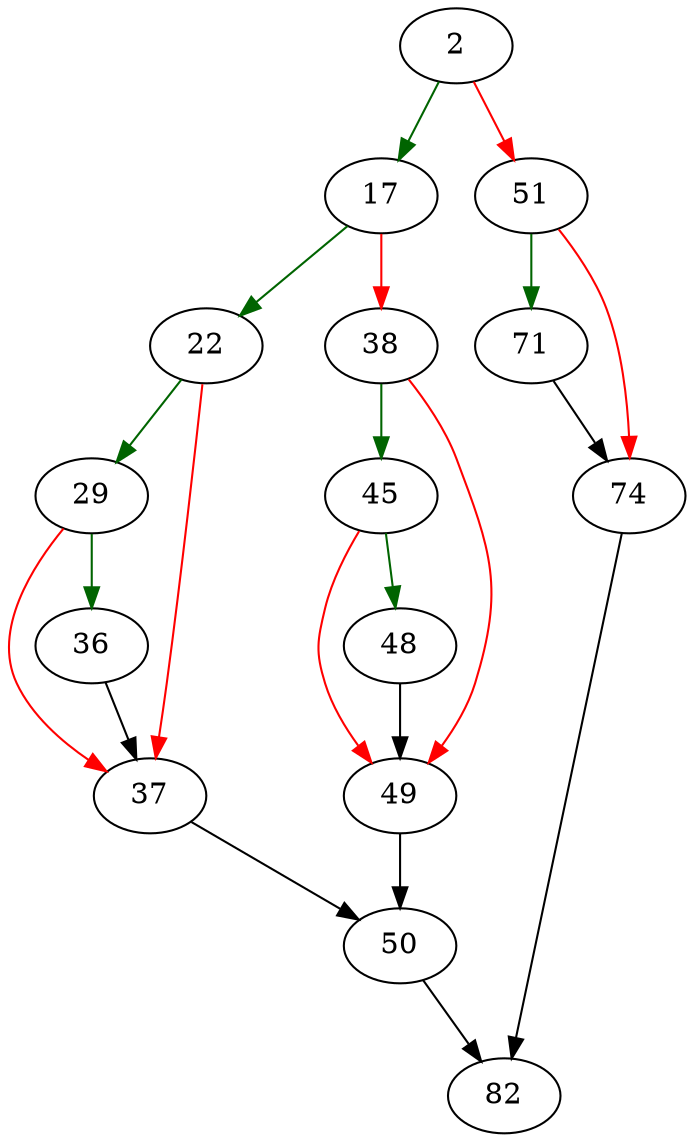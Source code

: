 strict digraph "sqlite3VdbeSorterNext" {
	// Node definitions.
	2 [entry=true];
	17;
	51;
	22;
	38;
	29;
	37;
	36;
	50;
	45;
	49;
	48;
	82;
	71;
	74;

	// Edge definitions.
	2 -> 17 [
		color=darkgreen
		cond=true
	];
	2 -> 51 [
		color=red
		cond=false
	];
	17 -> 22 [
		color=darkgreen
		cond=true
	];
	17 -> 38 [
		color=red
		cond=false
	];
	51 -> 71 [
		color=darkgreen
		cond=true
	];
	51 -> 74 [
		color=red
		cond=false
	];
	22 -> 29 [
		color=darkgreen
		cond=true
	];
	22 -> 37 [
		color=red
		cond=false
	];
	38 -> 45 [
		color=darkgreen
		cond=true
	];
	38 -> 49 [
		color=red
		cond=false
	];
	29 -> 37 [
		color=red
		cond=false
	];
	29 -> 36 [
		color=darkgreen
		cond=true
	];
	37 -> 50;
	36 -> 37;
	50 -> 82;
	45 -> 49 [
		color=red
		cond=false
	];
	45 -> 48 [
		color=darkgreen
		cond=true
	];
	49 -> 50;
	48 -> 49;
	71 -> 74;
	74 -> 82;
}